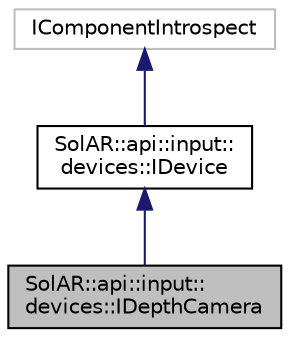digraph "SolAR::api::input::devices::IDepthCamera"
{
  edge [fontname="Helvetica",fontsize="10",labelfontname="Helvetica",labelfontsize="10"];
  node [fontname="Helvetica",fontsize="10",shape=record];
  Node4 [label="SolAR::api::input::\ldevices::IDepthCamera",height=0.2,width=0.4,color="black", fillcolor="grey75", style="filled", fontcolor="black"];
  Node5 -> Node4 [dir="back",color="midnightblue",fontsize="10",style="solid",fontname="Helvetica"];
  Node5 [label="SolAR::api::input::\ldevices::IDevice",height=0.2,width=0.4,color="black", fillcolor="white", style="filled",URL="$class_sol_a_r_1_1api_1_1input_1_1devices_1_1_i_device.html",tooltip="Manage any kind of device. UUID: d73c7b34-f6af-48f3-b65d-37a047929f4b "];
  Node6 -> Node5 [dir="back",color="midnightblue",fontsize="10",style="solid",fontname="Helvetica"];
  Node6 [label="IComponentIntrospect",height=0.2,width=0.4,color="grey75", fillcolor="white", style="filled"];
}
